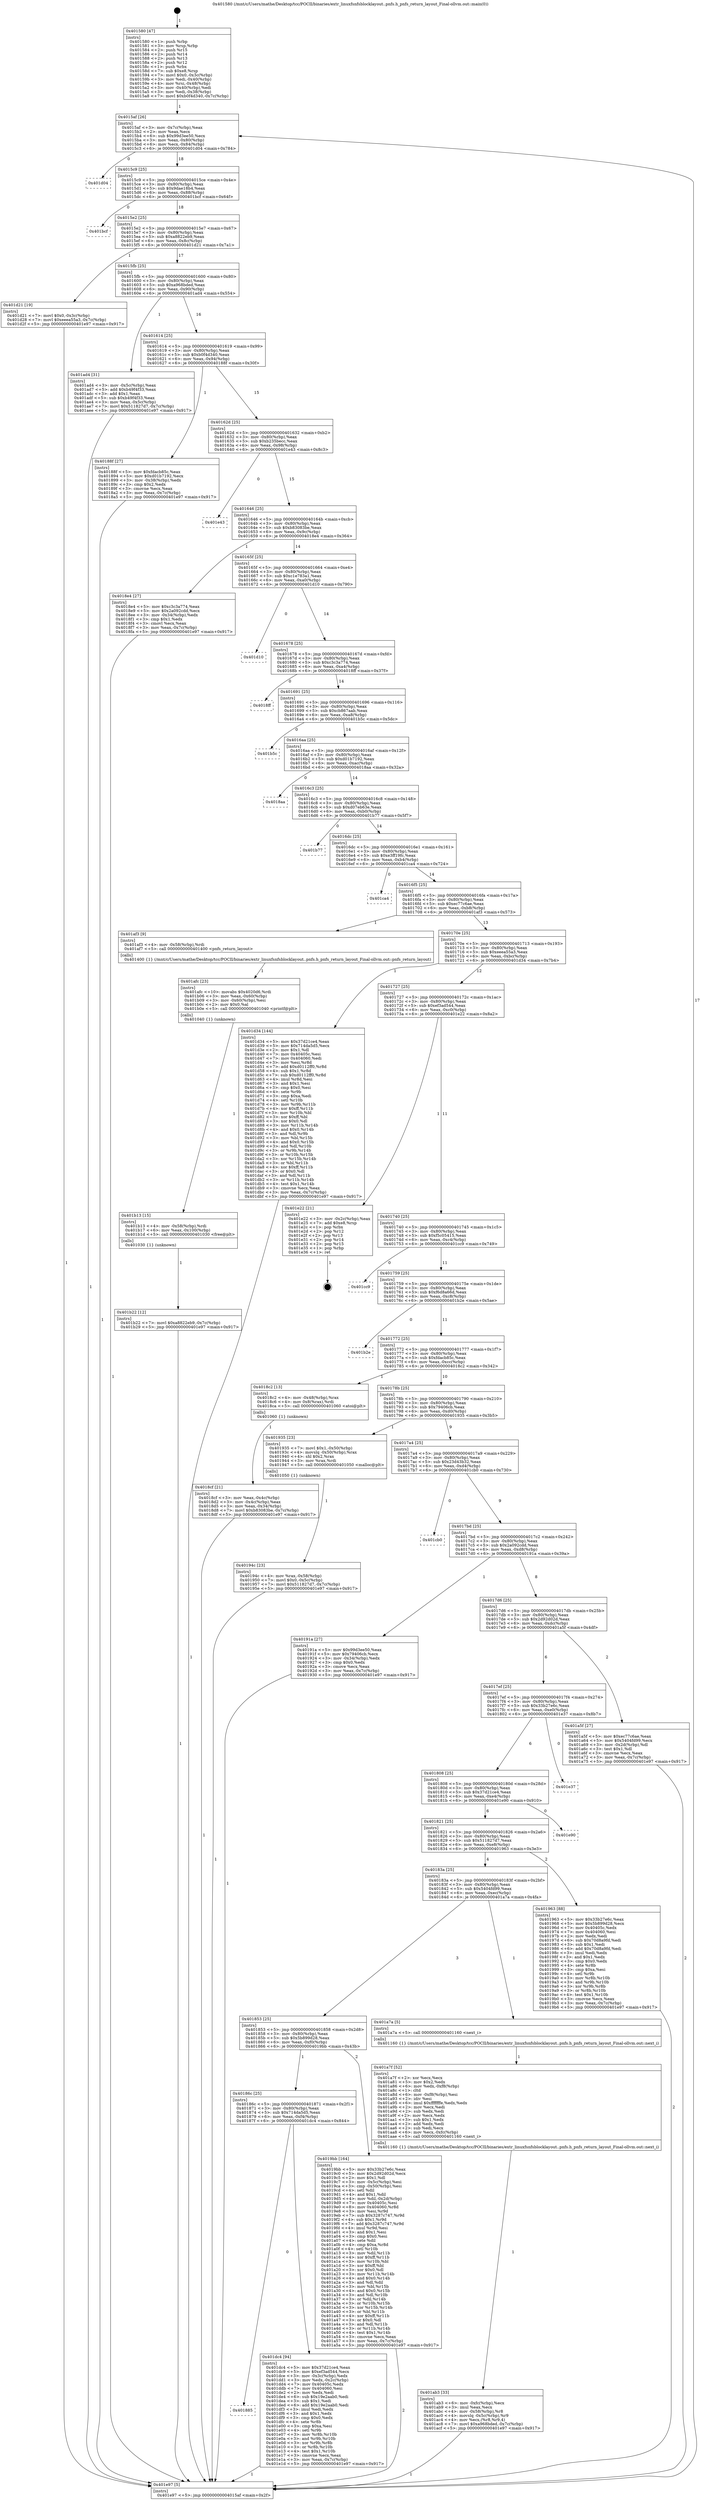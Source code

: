 digraph "0x401580" {
  label = "0x401580 (/mnt/c/Users/mathe/Desktop/tcc/POCII/binaries/extr_linuxfsnfsblocklayout..pnfs.h_pnfs_return_layout_Final-ollvm.out::main(0))"
  labelloc = "t"
  node[shape=record]

  Entry [label="",width=0.3,height=0.3,shape=circle,fillcolor=black,style=filled]
  "0x4015af" [label="{
     0x4015af [26]\l
     | [instrs]\l
     &nbsp;&nbsp;0x4015af \<+3\>: mov -0x7c(%rbp),%eax\l
     &nbsp;&nbsp;0x4015b2 \<+2\>: mov %eax,%ecx\l
     &nbsp;&nbsp;0x4015b4 \<+6\>: sub $0x99d3ee50,%ecx\l
     &nbsp;&nbsp;0x4015ba \<+3\>: mov %eax,-0x80(%rbp)\l
     &nbsp;&nbsp;0x4015bd \<+6\>: mov %ecx,-0x84(%rbp)\l
     &nbsp;&nbsp;0x4015c3 \<+6\>: je 0000000000401d04 \<main+0x784\>\l
  }"]
  "0x401d04" [label="{
     0x401d04\l
  }", style=dashed]
  "0x4015c9" [label="{
     0x4015c9 [25]\l
     | [instrs]\l
     &nbsp;&nbsp;0x4015c9 \<+5\>: jmp 00000000004015ce \<main+0x4e\>\l
     &nbsp;&nbsp;0x4015ce \<+3\>: mov -0x80(%rbp),%eax\l
     &nbsp;&nbsp;0x4015d1 \<+5\>: sub $0x9dae18b4,%eax\l
     &nbsp;&nbsp;0x4015d6 \<+6\>: mov %eax,-0x88(%rbp)\l
     &nbsp;&nbsp;0x4015dc \<+6\>: je 0000000000401bcf \<main+0x64f\>\l
  }"]
  Exit [label="",width=0.3,height=0.3,shape=circle,fillcolor=black,style=filled,peripheries=2]
  "0x401bcf" [label="{
     0x401bcf\l
  }", style=dashed]
  "0x4015e2" [label="{
     0x4015e2 [25]\l
     | [instrs]\l
     &nbsp;&nbsp;0x4015e2 \<+5\>: jmp 00000000004015e7 \<main+0x67\>\l
     &nbsp;&nbsp;0x4015e7 \<+3\>: mov -0x80(%rbp),%eax\l
     &nbsp;&nbsp;0x4015ea \<+5\>: sub $0xa8822eb9,%eax\l
     &nbsp;&nbsp;0x4015ef \<+6\>: mov %eax,-0x8c(%rbp)\l
     &nbsp;&nbsp;0x4015f5 \<+6\>: je 0000000000401d21 \<main+0x7a1\>\l
  }"]
  "0x401885" [label="{
     0x401885\l
  }", style=dashed]
  "0x401d21" [label="{
     0x401d21 [19]\l
     | [instrs]\l
     &nbsp;&nbsp;0x401d21 \<+7\>: movl $0x0,-0x3c(%rbp)\l
     &nbsp;&nbsp;0x401d28 \<+7\>: movl $0xeeea55a3,-0x7c(%rbp)\l
     &nbsp;&nbsp;0x401d2f \<+5\>: jmp 0000000000401e97 \<main+0x917\>\l
  }"]
  "0x4015fb" [label="{
     0x4015fb [25]\l
     | [instrs]\l
     &nbsp;&nbsp;0x4015fb \<+5\>: jmp 0000000000401600 \<main+0x80\>\l
     &nbsp;&nbsp;0x401600 \<+3\>: mov -0x80(%rbp),%eax\l
     &nbsp;&nbsp;0x401603 \<+5\>: sub $0xa968bded,%eax\l
     &nbsp;&nbsp;0x401608 \<+6\>: mov %eax,-0x90(%rbp)\l
     &nbsp;&nbsp;0x40160e \<+6\>: je 0000000000401ad4 \<main+0x554\>\l
  }"]
  "0x401dc4" [label="{
     0x401dc4 [94]\l
     | [instrs]\l
     &nbsp;&nbsp;0x401dc4 \<+5\>: mov $0x37d21ce4,%eax\l
     &nbsp;&nbsp;0x401dc9 \<+5\>: mov $0xef3ad544,%ecx\l
     &nbsp;&nbsp;0x401dce \<+3\>: mov -0x3c(%rbp),%edx\l
     &nbsp;&nbsp;0x401dd1 \<+3\>: mov %edx,-0x2c(%rbp)\l
     &nbsp;&nbsp;0x401dd4 \<+7\>: mov 0x40405c,%edx\l
     &nbsp;&nbsp;0x401ddb \<+7\>: mov 0x404060,%esi\l
     &nbsp;&nbsp;0x401de2 \<+2\>: mov %edx,%edi\l
     &nbsp;&nbsp;0x401de4 \<+6\>: sub $0x19e2aab0,%edi\l
     &nbsp;&nbsp;0x401dea \<+3\>: sub $0x1,%edi\l
     &nbsp;&nbsp;0x401ded \<+6\>: add $0x19e2aab0,%edi\l
     &nbsp;&nbsp;0x401df3 \<+3\>: imul %edi,%edx\l
     &nbsp;&nbsp;0x401df6 \<+3\>: and $0x1,%edx\l
     &nbsp;&nbsp;0x401df9 \<+3\>: cmp $0x0,%edx\l
     &nbsp;&nbsp;0x401dfc \<+4\>: sete %r8b\l
     &nbsp;&nbsp;0x401e00 \<+3\>: cmp $0xa,%esi\l
     &nbsp;&nbsp;0x401e03 \<+4\>: setl %r9b\l
     &nbsp;&nbsp;0x401e07 \<+3\>: mov %r8b,%r10b\l
     &nbsp;&nbsp;0x401e0a \<+3\>: and %r9b,%r10b\l
     &nbsp;&nbsp;0x401e0d \<+3\>: xor %r9b,%r8b\l
     &nbsp;&nbsp;0x401e10 \<+3\>: or %r8b,%r10b\l
     &nbsp;&nbsp;0x401e13 \<+4\>: test $0x1,%r10b\l
     &nbsp;&nbsp;0x401e17 \<+3\>: cmovne %ecx,%eax\l
     &nbsp;&nbsp;0x401e1a \<+3\>: mov %eax,-0x7c(%rbp)\l
     &nbsp;&nbsp;0x401e1d \<+5\>: jmp 0000000000401e97 \<main+0x917\>\l
  }"]
  "0x401ad4" [label="{
     0x401ad4 [31]\l
     | [instrs]\l
     &nbsp;&nbsp;0x401ad4 \<+3\>: mov -0x5c(%rbp),%eax\l
     &nbsp;&nbsp;0x401ad7 \<+5\>: add $0xb49f4f33,%eax\l
     &nbsp;&nbsp;0x401adc \<+3\>: add $0x1,%eax\l
     &nbsp;&nbsp;0x401adf \<+5\>: sub $0xb49f4f33,%eax\l
     &nbsp;&nbsp;0x401ae4 \<+3\>: mov %eax,-0x5c(%rbp)\l
     &nbsp;&nbsp;0x401ae7 \<+7\>: movl $0x511827d7,-0x7c(%rbp)\l
     &nbsp;&nbsp;0x401aee \<+5\>: jmp 0000000000401e97 \<main+0x917\>\l
  }"]
  "0x401614" [label="{
     0x401614 [25]\l
     | [instrs]\l
     &nbsp;&nbsp;0x401614 \<+5\>: jmp 0000000000401619 \<main+0x99\>\l
     &nbsp;&nbsp;0x401619 \<+3\>: mov -0x80(%rbp),%eax\l
     &nbsp;&nbsp;0x40161c \<+5\>: sub $0xb0f4d340,%eax\l
     &nbsp;&nbsp;0x401621 \<+6\>: mov %eax,-0x94(%rbp)\l
     &nbsp;&nbsp;0x401627 \<+6\>: je 000000000040188f \<main+0x30f\>\l
  }"]
  "0x401b22" [label="{
     0x401b22 [12]\l
     | [instrs]\l
     &nbsp;&nbsp;0x401b22 \<+7\>: movl $0xa8822eb9,-0x7c(%rbp)\l
     &nbsp;&nbsp;0x401b29 \<+5\>: jmp 0000000000401e97 \<main+0x917\>\l
  }"]
  "0x40188f" [label="{
     0x40188f [27]\l
     | [instrs]\l
     &nbsp;&nbsp;0x40188f \<+5\>: mov $0xfdacb85c,%eax\l
     &nbsp;&nbsp;0x401894 \<+5\>: mov $0xd01b7192,%ecx\l
     &nbsp;&nbsp;0x401899 \<+3\>: mov -0x38(%rbp),%edx\l
     &nbsp;&nbsp;0x40189c \<+3\>: cmp $0x2,%edx\l
     &nbsp;&nbsp;0x40189f \<+3\>: cmovne %ecx,%eax\l
     &nbsp;&nbsp;0x4018a2 \<+3\>: mov %eax,-0x7c(%rbp)\l
     &nbsp;&nbsp;0x4018a5 \<+5\>: jmp 0000000000401e97 \<main+0x917\>\l
  }"]
  "0x40162d" [label="{
     0x40162d [25]\l
     | [instrs]\l
     &nbsp;&nbsp;0x40162d \<+5\>: jmp 0000000000401632 \<main+0xb2\>\l
     &nbsp;&nbsp;0x401632 \<+3\>: mov -0x80(%rbp),%eax\l
     &nbsp;&nbsp;0x401635 \<+5\>: sub $0xb235becc,%eax\l
     &nbsp;&nbsp;0x40163a \<+6\>: mov %eax,-0x98(%rbp)\l
     &nbsp;&nbsp;0x401640 \<+6\>: je 0000000000401e43 \<main+0x8c3\>\l
  }"]
  "0x401e97" [label="{
     0x401e97 [5]\l
     | [instrs]\l
     &nbsp;&nbsp;0x401e97 \<+5\>: jmp 00000000004015af \<main+0x2f\>\l
  }"]
  "0x401580" [label="{
     0x401580 [47]\l
     | [instrs]\l
     &nbsp;&nbsp;0x401580 \<+1\>: push %rbp\l
     &nbsp;&nbsp;0x401581 \<+3\>: mov %rsp,%rbp\l
     &nbsp;&nbsp;0x401584 \<+2\>: push %r15\l
     &nbsp;&nbsp;0x401586 \<+2\>: push %r14\l
     &nbsp;&nbsp;0x401588 \<+2\>: push %r13\l
     &nbsp;&nbsp;0x40158a \<+2\>: push %r12\l
     &nbsp;&nbsp;0x40158c \<+1\>: push %rbx\l
     &nbsp;&nbsp;0x40158d \<+7\>: sub $0xe8,%rsp\l
     &nbsp;&nbsp;0x401594 \<+7\>: movl $0x0,-0x3c(%rbp)\l
     &nbsp;&nbsp;0x40159b \<+3\>: mov %edi,-0x40(%rbp)\l
     &nbsp;&nbsp;0x40159e \<+4\>: mov %rsi,-0x48(%rbp)\l
     &nbsp;&nbsp;0x4015a2 \<+3\>: mov -0x40(%rbp),%edi\l
     &nbsp;&nbsp;0x4015a5 \<+3\>: mov %edi,-0x38(%rbp)\l
     &nbsp;&nbsp;0x4015a8 \<+7\>: movl $0xb0f4d340,-0x7c(%rbp)\l
  }"]
  "0x401b13" [label="{
     0x401b13 [15]\l
     | [instrs]\l
     &nbsp;&nbsp;0x401b13 \<+4\>: mov -0x58(%rbp),%rdi\l
     &nbsp;&nbsp;0x401b17 \<+6\>: mov %eax,-0x100(%rbp)\l
     &nbsp;&nbsp;0x401b1d \<+5\>: call 0000000000401030 \<free@plt\>\l
     | [calls]\l
     &nbsp;&nbsp;0x401030 \{1\} (unknown)\l
  }"]
  "0x401e43" [label="{
     0x401e43\l
  }", style=dashed]
  "0x401646" [label="{
     0x401646 [25]\l
     | [instrs]\l
     &nbsp;&nbsp;0x401646 \<+5\>: jmp 000000000040164b \<main+0xcb\>\l
     &nbsp;&nbsp;0x40164b \<+3\>: mov -0x80(%rbp),%eax\l
     &nbsp;&nbsp;0x40164e \<+5\>: sub $0xb83083be,%eax\l
     &nbsp;&nbsp;0x401653 \<+6\>: mov %eax,-0x9c(%rbp)\l
     &nbsp;&nbsp;0x401659 \<+6\>: je 00000000004018e4 \<main+0x364\>\l
  }"]
  "0x401afc" [label="{
     0x401afc [23]\l
     | [instrs]\l
     &nbsp;&nbsp;0x401afc \<+10\>: movabs $0x4020d6,%rdi\l
     &nbsp;&nbsp;0x401b06 \<+3\>: mov %eax,-0x60(%rbp)\l
     &nbsp;&nbsp;0x401b09 \<+3\>: mov -0x60(%rbp),%esi\l
     &nbsp;&nbsp;0x401b0c \<+2\>: mov $0x0,%al\l
     &nbsp;&nbsp;0x401b0e \<+5\>: call 0000000000401040 \<printf@plt\>\l
     | [calls]\l
     &nbsp;&nbsp;0x401040 \{1\} (unknown)\l
  }"]
  "0x4018e4" [label="{
     0x4018e4 [27]\l
     | [instrs]\l
     &nbsp;&nbsp;0x4018e4 \<+5\>: mov $0xc3c3a774,%eax\l
     &nbsp;&nbsp;0x4018e9 \<+5\>: mov $0x2a092cdd,%ecx\l
     &nbsp;&nbsp;0x4018ee \<+3\>: mov -0x34(%rbp),%edx\l
     &nbsp;&nbsp;0x4018f1 \<+3\>: cmp $0x1,%edx\l
     &nbsp;&nbsp;0x4018f4 \<+3\>: cmovl %ecx,%eax\l
     &nbsp;&nbsp;0x4018f7 \<+3\>: mov %eax,-0x7c(%rbp)\l
     &nbsp;&nbsp;0x4018fa \<+5\>: jmp 0000000000401e97 \<main+0x917\>\l
  }"]
  "0x40165f" [label="{
     0x40165f [25]\l
     | [instrs]\l
     &nbsp;&nbsp;0x40165f \<+5\>: jmp 0000000000401664 \<main+0xe4\>\l
     &nbsp;&nbsp;0x401664 \<+3\>: mov -0x80(%rbp),%eax\l
     &nbsp;&nbsp;0x401667 \<+5\>: sub $0xc1e783a1,%eax\l
     &nbsp;&nbsp;0x40166c \<+6\>: mov %eax,-0xa0(%rbp)\l
     &nbsp;&nbsp;0x401672 \<+6\>: je 0000000000401d10 \<main+0x790\>\l
  }"]
  "0x401ab3" [label="{
     0x401ab3 [33]\l
     | [instrs]\l
     &nbsp;&nbsp;0x401ab3 \<+6\>: mov -0xfc(%rbp),%ecx\l
     &nbsp;&nbsp;0x401ab9 \<+3\>: imul %eax,%ecx\l
     &nbsp;&nbsp;0x401abc \<+4\>: mov -0x58(%rbp),%r8\l
     &nbsp;&nbsp;0x401ac0 \<+4\>: movslq -0x5c(%rbp),%r9\l
     &nbsp;&nbsp;0x401ac4 \<+4\>: mov %ecx,(%r8,%r9,4)\l
     &nbsp;&nbsp;0x401ac8 \<+7\>: movl $0xa968bded,-0x7c(%rbp)\l
     &nbsp;&nbsp;0x401acf \<+5\>: jmp 0000000000401e97 \<main+0x917\>\l
  }"]
  "0x401d10" [label="{
     0x401d10\l
  }", style=dashed]
  "0x401678" [label="{
     0x401678 [25]\l
     | [instrs]\l
     &nbsp;&nbsp;0x401678 \<+5\>: jmp 000000000040167d \<main+0xfd\>\l
     &nbsp;&nbsp;0x40167d \<+3\>: mov -0x80(%rbp),%eax\l
     &nbsp;&nbsp;0x401680 \<+5\>: sub $0xc3c3a774,%eax\l
     &nbsp;&nbsp;0x401685 \<+6\>: mov %eax,-0xa4(%rbp)\l
     &nbsp;&nbsp;0x40168b \<+6\>: je 00000000004018ff \<main+0x37f\>\l
  }"]
  "0x401a7f" [label="{
     0x401a7f [52]\l
     | [instrs]\l
     &nbsp;&nbsp;0x401a7f \<+2\>: xor %ecx,%ecx\l
     &nbsp;&nbsp;0x401a81 \<+5\>: mov $0x2,%edx\l
     &nbsp;&nbsp;0x401a86 \<+6\>: mov %edx,-0xf8(%rbp)\l
     &nbsp;&nbsp;0x401a8c \<+1\>: cltd\l
     &nbsp;&nbsp;0x401a8d \<+6\>: mov -0xf8(%rbp),%esi\l
     &nbsp;&nbsp;0x401a93 \<+2\>: idiv %esi\l
     &nbsp;&nbsp;0x401a95 \<+6\>: imul $0xfffffffe,%edx,%edx\l
     &nbsp;&nbsp;0x401a9b \<+2\>: mov %ecx,%edi\l
     &nbsp;&nbsp;0x401a9d \<+2\>: sub %edx,%edi\l
     &nbsp;&nbsp;0x401a9f \<+2\>: mov %ecx,%edx\l
     &nbsp;&nbsp;0x401aa1 \<+3\>: sub $0x1,%edx\l
     &nbsp;&nbsp;0x401aa4 \<+2\>: add %edx,%edi\l
     &nbsp;&nbsp;0x401aa6 \<+2\>: sub %edi,%ecx\l
     &nbsp;&nbsp;0x401aa8 \<+6\>: mov %ecx,-0xfc(%rbp)\l
     &nbsp;&nbsp;0x401aae \<+5\>: call 0000000000401160 \<next_i\>\l
     | [calls]\l
     &nbsp;&nbsp;0x401160 \{1\} (/mnt/c/Users/mathe/Desktop/tcc/POCII/binaries/extr_linuxfsnfsblocklayout..pnfs.h_pnfs_return_layout_Final-ollvm.out::next_i)\l
  }"]
  "0x4018ff" [label="{
     0x4018ff\l
  }", style=dashed]
  "0x401691" [label="{
     0x401691 [25]\l
     | [instrs]\l
     &nbsp;&nbsp;0x401691 \<+5\>: jmp 0000000000401696 \<main+0x116\>\l
     &nbsp;&nbsp;0x401696 \<+3\>: mov -0x80(%rbp),%eax\l
     &nbsp;&nbsp;0x401699 \<+5\>: sub $0xcb867aab,%eax\l
     &nbsp;&nbsp;0x40169e \<+6\>: mov %eax,-0xa8(%rbp)\l
     &nbsp;&nbsp;0x4016a4 \<+6\>: je 0000000000401b5c \<main+0x5dc\>\l
  }"]
  "0x40186c" [label="{
     0x40186c [25]\l
     | [instrs]\l
     &nbsp;&nbsp;0x40186c \<+5\>: jmp 0000000000401871 \<main+0x2f1\>\l
     &nbsp;&nbsp;0x401871 \<+3\>: mov -0x80(%rbp),%eax\l
     &nbsp;&nbsp;0x401874 \<+5\>: sub $0x714da5d5,%eax\l
     &nbsp;&nbsp;0x401879 \<+6\>: mov %eax,-0xf4(%rbp)\l
     &nbsp;&nbsp;0x40187f \<+6\>: je 0000000000401dc4 \<main+0x844\>\l
  }"]
  "0x401b5c" [label="{
     0x401b5c\l
  }", style=dashed]
  "0x4016aa" [label="{
     0x4016aa [25]\l
     | [instrs]\l
     &nbsp;&nbsp;0x4016aa \<+5\>: jmp 00000000004016af \<main+0x12f\>\l
     &nbsp;&nbsp;0x4016af \<+3\>: mov -0x80(%rbp),%eax\l
     &nbsp;&nbsp;0x4016b2 \<+5\>: sub $0xd01b7192,%eax\l
     &nbsp;&nbsp;0x4016b7 \<+6\>: mov %eax,-0xac(%rbp)\l
     &nbsp;&nbsp;0x4016bd \<+6\>: je 00000000004018aa \<main+0x32a\>\l
  }"]
  "0x4019bb" [label="{
     0x4019bb [164]\l
     | [instrs]\l
     &nbsp;&nbsp;0x4019bb \<+5\>: mov $0x33b27e6c,%eax\l
     &nbsp;&nbsp;0x4019c0 \<+5\>: mov $0x2d92d02d,%ecx\l
     &nbsp;&nbsp;0x4019c5 \<+2\>: mov $0x1,%dl\l
     &nbsp;&nbsp;0x4019c7 \<+3\>: mov -0x5c(%rbp),%esi\l
     &nbsp;&nbsp;0x4019ca \<+3\>: cmp -0x50(%rbp),%esi\l
     &nbsp;&nbsp;0x4019cd \<+4\>: setl %dil\l
     &nbsp;&nbsp;0x4019d1 \<+4\>: and $0x1,%dil\l
     &nbsp;&nbsp;0x4019d5 \<+4\>: mov %dil,-0x2d(%rbp)\l
     &nbsp;&nbsp;0x4019d9 \<+7\>: mov 0x40405c,%esi\l
     &nbsp;&nbsp;0x4019e0 \<+8\>: mov 0x404060,%r8d\l
     &nbsp;&nbsp;0x4019e8 \<+3\>: mov %esi,%r9d\l
     &nbsp;&nbsp;0x4019eb \<+7\>: sub $0x3287c747,%r9d\l
     &nbsp;&nbsp;0x4019f2 \<+4\>: sub $0x1,%r9d\l
     &nbsp;&nbsp;0x4019f6 \<+7\>: add $0x3287c747,%r9d\l
     &nbsp;&nbsp;0x4019fd \<+4\>: imul %r9d,%esi\l
     &nbsp;&nbsp;0x401a01 \<+3\>: and $0x1,%esi\l
     &nbsp;&nbsp;0x401a04 \<+3\>: cmp $0x0,%esi\l
     &nbsp;&nbsp;0x401a07 \<+4\>: sete %dil\l
     &nbsp;&nbsp;0x401a0b \<+4\>: cmp $0xa,%r8d\l
     &nbsp;&nbsp;0x401a0f \<+4\>: setl %r10b\l
     &nbsp;&nbsp;0x401a13 \<+3\>: mov %dil,%r11b\l
     &nbsp;&nbsp;0x401a16 \<+4\>: xor $0xff,%r11b\l
     &nbsp;&nbsp;0x401a1a \<+3\>: mov %r10b,%bl\l
     &nbsp;&nbsp;0x401a1d \<+3\>: xor $0xff,%bl\l
     &nbsp;&nbsp;0x401a20 \<+3\>: xor $0x0,%dl\l
     &nbsp;&nbsp;0x401a23 \<+3\>: mov %r11b,%r14b\l
     &nbsp;&nbsp;0x401a26 \<+4\>: and $0x0,%r14b\l
     &nbsp;&nbsp;0x401a2a \<+3\>: and %dl,%dil\l
     &nbsp;&nbsp;0x401a2d \<+3\>: mov %bl,%r15b\l
     &nbsp;&nbsp;0x401a30 \<+4\>: and $0x0,%r15b\l
     &nbsp;&nbsp;0x401a34 \<+3\>: and %dl,%r10b\l
     &nbsp;&nbsp;0x401a37 \<+3\>: or %dil,%r14b\l
     &nbsp;&nbsp;0x401a3a \<+3\>: or %r10b,%r15b\l
     &nbsp;&nbsp;0x401a3d \<+3\>: xor %r15b,%r14b\l
     &nbsp;&nbsp;0x401a40 \<+3\>: or %bl,%r11b\l
     &nbsp;&nbsp;0x401a43 \<+4\>: xor $0xff,%r11b\l
     &nbsp;&nbsp;0x401a47 \<+3\>: or $0x0,%dl\l
     &nbsp;&nbsp;0x401a4a \<+3\>: and %dl,%r11b\l
     &nbsp;&nbsp;0x401a4d \<+3\>: or %r11b,%r14b\l
     &nbsp;&nbsp;0x401a50 \<+4\>: test $0x1,%r14b\l
     &nbsp;&nbsp;0x401a54 \<+3\>: cmovne %ecx,%eax\l
     &nbsp;&nbsp;0x401a57 \<+3\>: mov %eax,-0x7c(%rbp)\l
     &nbsp;&nbsp;0x401a5a \<+5\>: jmp 0000000000401e97 \<main+0x917\>\l
  }"]
  "0x4018aa" [label="{
     0x4018aa\l
  }", style=dashed]
  "0x4016c3" [label="{
     0x4016c3 [25]\l
     | [instrs]\l
     &nbsp;&nbsp;0x4016c3 \<+5\>: jmp 00000000004016c8 \<main+0x148\>\l
     &nbsp;&nbsp;0x4016c8 \<+3\>: mov -0x80(%rbp),%eax\l
     &nbsp;&nbsp;0x4016cb \<+5\>: sub $0xd07eb63e,%eax\l
     &nbsp;&nbsp;0x4016d0 \<+6\>: mov %eax,-0xb0(%rbp)\l
     &nbsp;&nbsp;0x4016d6 \<+6\>: je 0000000000401b77 \<main+0x5f7\>\l
  }"]
  "0x401853" [label="{
     0x401853 [25]\l
     | [instrs]\l
     &nbsp;&nbsp;0x401853 \<+5\>: jmp 0000000000401858 \<main+0x2d8\>\l
     &nbsp;&nbsp;0x401858 \<+3\>: mov -0x80(%rbp),%eax\l
     &nbsp;&nbsp;0x40185b \<+5\>: sub $0x5b899d28,%eax\l
     &nbsp;&nbsp;0x401860 \<+6\>: mov %eax,-0xf0(%rbp)\l
     &nbsp;&nbsp;0x401866 \<+6\>: je 00000000004019bb \<main+0x43b\>\l
  }"]
  "0x401b77" [label="{
     0x401b77\l
  }", style=dashed]
  "0x4016dc" [label="{
     0x4016dc [25]\l
     | [instrs]\l
     &nbsp;&nbsp;0x4016dc \<+5\>: jmp 00000000004016e1 \<main+0x161\>\l
     &nbsp;&nbsp;0x4016e1 \<+3\>: mov -0x80(%rbp),%eax\l
     &nbsp;&nbsp;0x4016e4 \<+5\>: sub $0xe3ff19fc,%eax\l
     &nbsp;&nbsp;0x4016e9 \<+6\>: mov %eax,-0xb4(%rbp)\l
     &nbsp;&nbsp;0x4016ef \<+6\>: je 0000000000401ca4 \<main+0x724\>\l
  }"]
  "0x401a7a" [label="{
     0x401a7a [5]\l
     | [instrs]\l
     &nbsp;&nbsp;0x401a7a \<+5\>: call 0000000000401160 \<next_i\>\l
     | [calls]\l
     &nbsp;&nbsp;0x401160 \{1\} (/mnt/c/Users/mathe/Desktop/tcc/POCII/binaries/extr_linuxfsnfsblocklayout..pnfs.h_pnfs_return_layout_Final-ollvm.out::next_i)\l
  }"]
  "0x401ca4" [label="{
     0x401ca4\l
  }", style=dashed]
  "0x4016f5" [label="{
     0x4016f5 [25]\l
     | [instrs]\l
     &nbsp;&nbsp;0x4016f5 \<+5\>: jmp 00000000004016fa \<main+0x17a\>\l
     &nbsp;&nbsp;0x4016fa \<+3\>: mov -0x80(%rbp),%eax\l
     &nbsp;&nbsp;0x4016fd \<+5\>: sub $0xec77c6ae,%eax\l
     &nbsp;&nbsp;0x401702 \<+6\>: mov %eax,-0xb8(%rbp)\l
     &nbsp;&nbsp;0x401708 \<+6\>: je 0000000000401af3 \<main+0x573\>\l
  }"]
  "0x40183a" [label="{
     0x40183a [25]\l
     | [instrs]\l
     &nbsp;&nbsp;0x40183a \<+5\>: jmp 000000000040183f \<main+0x2bf\>\l
     &nbsp;&nbsp;0x40183f \<+3\>: mov -0x80(%rbp),%eax\l
     &nbsp;&nbsp;0x401842 \<+5\>: sub $0x5404fd99,%eax\l
     &nbsp;&nbsp;0x401847 \<+6\>: mov %eax,-0xec(%rbp)\l
     &nbsp;&nbsp;0x40184d \<+6\>: je 0000000000401a7a \<main+0x4fa\>\l
  }"]
  "0x401af3" [label="{
     0x401af3 [9]\l
     | [instrs]\l
     &nbsp;&nbsp;0x401af3 \<+4\>: mov -0x58(%rbp),%rdi\l
     &nbsp;&nbsp;0x401af7 \<+5\>: call 0000000000401400 \<pnfs_return_layout\>\l
     | [calls]\l
     &nbsp;&nbsp;0x401400 \{1\} (/mnt/c/Users/mathe/Desktop/tcc/POCII/binaries/extr_linuxfsnfsblocklayout..pnfs.h_pnfs_return_layout_Final-ollvm.out::pnfs_return_layout)\l
  }"]
  "0x40170e" [label="{
     0x40170e [25]\l
     | [instrs]\l
     &nbsp;&nbsp;0x40170e \<+5\>: jmp 0000000000401713 \<main+0x193\>\l
     &nbsp;&nbsp;0x401713 \<+3\>: mov -0x80(%rbp),%eax\l
     &nbsp;&nbsp;0x401716 \<+5\>: sub $0xeeea55a3,%eax\l
     &nbsp;&nbsp;0x40171b \<+6\>: mov %eax,-0xbc(%rbp)\l
     &nbsp;&nbsp;0x401721 \<+6\>: je 0000000000401d34 \<main+0x7b4\>\l
  }"]
  "0x401963" [label="{
     0x401963 [88]\l
     | [instrs]\l
     &nbsp;&nbsp;0x401963 \<+5\>: mov $0x33b27e6c,%eax\l
     &nbsp;&nbsp;0x401968 \<+5\>: mov $0x5b899d28,%ecx\l
     &nbsp;&nbsp;0x40196d \<+7\>: mov 0x40405c,%edx\l
     &nbsp;&nbsp;0x401974 \<+7\>: mov 0x404060,%esi\l
     &nbsp;&nbsp;0x40197b \<+2\>: mov %edx,%edi\l
     &nbsp;&nbsp;0x40197d \<+6\>: sub $0x70d8a9fd,%edi\l
     &nbsp;&nbsp;0x401983 \<+3\>: sub $0x1,%edi\l
     &nbsp;&nbsp;0x401986 \<+6\>: add $0x70d8a9fd,%edi\l
     &nbsp;&nbsp;0x40198c \<+3\>: imul %edi,%edx\l
     &nbsp;&nbsp;0x40198f \<+3\>: and $0x1,%edx\l
     &nbsp;&nbsp;0x401992 \<+3\>: cmp $0x0,%edx\l
     &nbsp;&nbsp;0x401995 \<+4\>: sete %r8b\l
     &nbsp;&nbsp;0x401999 \<+3\>: cmp $0xa,%esi\l
     &nbsp;&nbsp;0x40199c \<+4\>: setl %r9b\l
     &nbsp;&nbsp;0x4019a0 \<+3\>: mov %r8b,%r10b\l
     &nbsp;&nbsp;0x4019a3 \<+3\>: and %r9b,%r10b\l
     &nbsp;&nbsp;0x4019a6 \<+3\>: xor %r9b,%r8b\l
     &nbsp;&nbsp;0x4019a9 \<+3\>: or %r8b,%r10b\l
     &nbsp;&nbsp;0x4019ac \<+4\>: test $0x1,%r10b\l
     &nbsp;&nbsp;0x4019b0 \<+3\>: cmovne %ecx,%eax\l
     &nbsp;&nbsp;0x4019b3 \<+3\>: mov %eax,-0x7c(%rbp)\l
     &nbsp;&nbsp;0x4019b6 \<+5\>: jmp 0000000000401e97 \<main+0x917\>\l
  }"]
  "0x401d34" [label="{
     0x401d34 [144]\l
     | [instrs]\l
     &nbsp;&nbsp;0x401d34 \<+5\>: mov $0x37d21ce4,%eax\l
     &nbsp;&nbsp;0x401d39 \<+5\>: mov $0x714da5d5,%ecx\l
     &nbsp;&nbsp;0x401d3e \<+2\>: mov $0x1,%dl\l
     &nbsp;&nbsp;0x401d40 \<+7\>: mov 0x40405c,%esi\l
     &nbsp;&nbsp;0x401d47 \<+7\>: mov 0x404060,%edi\l
     &nbsp;&nbsp;0x401d4e \<+3\>: mov %esi,%r8d\l
     &nbsp;&nbsp;0x401d51 \<+7\>: add $0xd0112ff0,%r8d\l
     &nbsp;&nbsp;0x401d58 \<+4\>: sub $0x1,%r8d\l
     &nbsp;&nbsp;0x401d5c \<+7\>: sub $0xd0112ff0,%r8d\l
     &nbsp;&nbsp;0x401d63 \<+4\>: imul %r8d,%esi\l
     &nbsp;&nbsp;0x401d67 \<+3\>: and $0x1,%esi\l
     &nbsp;&nbsp;0x401d6a \<+3\>: cmp $0x0,%esi\l
     &nbsp;&nbsp;0x401d6d \<+4\>: sete %r9b\l
     &nbsp;&nbsp;0x401d71 \<+3\>: cmp $0xa,%edi\l
     &nbsp;&nbsp;0x401d74 \<+4\>: setl %r10b\l
     &nbsp;&nbsp;0x401d78 \<+3\>: mov %r9b,%r11b\l
     &nbsp;&nbsp;0x401d7b \<+4\>: xor $0xff,%r11b\l
     &nbsp;&nbsp;0x401d7f \<+3\>: mov %r10b,%bl\l
     &nbsp;&nbsp;0x401d82 \<+3\>: xor $0xff,%bl\l
     &nbsp;&nbsp;0x401d85 \<+3\>: xor $0x0,%dl\l
     &nbsp;&nbsp;0x401d88 \<+3\>: mov %r11b,%r14b\l
     &nbsp;&nbsp;0x401d8b \<+4\>: and $0x0,%r14b\l
     &nbsp;&nbsp;0x401d8f \<+3\>: and %dl,%r9b\l
     &nbsp;&nbsp;0x401d92 \<+3\>: mov %bl,%r15b\l
     &nbsp;&nbsp;0x401d95 \<+4\>: and $0x0,%r15b\l
     &nbsp;&nbsp;0x401d99 \<+3\>: and %dl,%r10b\l
     &nbsp;&nbsp;0x401d9c \<+3\>: or %r9b,%r14b\l
     &nbsp;&nbsp;0x401d9f \<+3\>: or %r10b,%r15b\l
     &nbsp;&nbsp;0x401da2 \<+3\>: xor %r15b,%r14b\l
     &nbsp;&nbsp;0x401da5 \<+3\>: or %bl,%r11b\l
     &nbsp;&nbsp;0x401da8 \<+4\>: xor $0xff,%r11b\l
     &nbsp;&nbsp;0x401dac \<+3\>: or $0x0,%dl\l
     &nbsp;&nbsp;0x401daf \<+3\>: and %dl,%r11b\l
     &nbsp;&nbsp;0x401db2 \<+3\>: or %r11b,%r14b\l
     &nbsp;&nbsp;0x401db5 \<+4\>: test $0x1,%r14b\l
     &nbsp;&nbsp;0x401db9 \<+3\>: cmovne %ecx,%eax\l
     &nbsp;&nbsp;0x401dbc \<+3\>: mov %eax,-0x7c(%rbp)\l
     &nbsp;&nbsp;0x401dbf \<+5\>: jmp 0000000000401e97 \<main+0x917\>\l
  }"]
  "0x401727" [label="{
     0x401727 [25]\l
     | [instrs]\l
     &nbsp;&nbsp;0x401727 \<+5\>: jmp 000000000040172c \<main+0x1ac\>\l
     &nbsp;&nbsp;0x40172c \<+3\>: mov -0x80(%rbp),%eax\l
     &nbsp;&nbsp;0x40172f \<+5\>: sub $0xef3ad544,%eax\l
     &nbsp;&nbsp;0x401734 \<+6\>: mov %eax,-0xc0(%rbp)\l
     &nbsp;&nbsp;0x40173a \<+6\>: je 0000000000401e22 \<main+0x8a2\>\l
  }"]
  "0x401821" [label="{
     0x401821 [25]\l
     | [instrs]\l
     &nbsp;&nbsp;0x401821 \<+5\>: jmp 0000000000401826 \<main+0x2a6\>\l
     &nbsp;&nbsp;0x401826 \<+3\>: mov -0x80(%rbp),%eax\l
     &nbsp;&nbsp;0x401829 \<+5\>: sub $0x511827d7,%eax\l
     &nbsp;&nbsp;0x40182e \<+6\>: mov %eax,-0xe8(%rbp)\l
     &nbsp;&nbsp;0x401834 \<+6\>: je 0000000000401963 \<main+0x3e3\>\l
  }"]
  "0x401e22" [label="{
     0x401e22 [21]\l
     | [instrs]\l
     &nbsp;&nbsp;0x401e22 \<+3\>: mov -0x2c(%rbp),%eax\l
     &nbsp;&nbsp;0x401e25 \<+7\>: add $0xe8,%rsp\l
     &nbsp;&nbsp;0x401e2c \<+1\>: pop %rbx\l
     &nbsp;&nbsp;0x401e2d \<+2\>: pop %r12\l
     &nbsp;&nbsp;0x401e2f \<+2\>: pop %r13\l
     &nbsp;&nbsp;0x401e31 \<+2\>: pop %r14\l
     &nbsp;&nbsp;0x401e33 \<+2\>: pop %r15\l
     &nbsp;&nbsp;0x401e35 \<+1\>: pop %rbp\l
     &nbsp;&nbsp;0x401e36 \<+1\>: ret\l
  }"]
  "0x401740" [label="{
     0x401740 [25]\l
     | [instrs]\l
     &nbsp;&nbsp;0x401740 \<+5\>: jmp 0000000000401745 \<main+0x1c5\>\l
     &nbsp;&nbsp;0x401745 \<+3\>: mov -0x80(%rbp),%eax\l
     &nbsp;&nbsp;0x401748 \<+5\>: sub $0xf5c05415,%eax\l
     &nbsp;&nbsp;0x40174d \<+6\>: mov %eax,-0xc4(%rbp)\l
     &nbsp;&nbsp;0x401753 \<+6\>: je 0000000000401cc9 \<main+0x749\>\l
  }"]
  "0x401e90" [label="{
     0x401e90\l
  }", style=dashed]
  "0x401cc9" [label="{
     0x401cc9\l
  }", style=dashed]
  "0x401759" [label="{
     0x401759 [25]\l
     | [instrs]\l
     &nbsp;&nbsp;0x401759 \<+5\>: jmp 000000000040175e \<main+0x1de\>\l
     &nbsp;&nbsp;0x40175e \<+3\>: mov -0x80(%rbp),%eax\l
     &nbsp;&nbsp;0x401761 \<+5\>: sub $0xf6d8a66d,%eax\l
     &nbsp;&nbsp;0x401766 \<+6\>: mov %eax,-0xc8(%rbp)\l
     &nbsp;&nbsp;0x40176c \<+6\>: je 0000000000401b2e \<main+0x5ae\>\l
  }"]
  "0x401808" [label="{
     0x401808 [25]\l
     | [instrs]\l
     &nbsp;&nbsp;0x401808 \<+5\>: jmp 000000000040180d \<main+0x28d\>\l
     &nbsp;&nbsp;0x40180d \<+3\>: mov -0x80(%rbp),%eax\l
     &nbsp;&nbsp;0x401810 \<+5\>: sub $0x37d21ce4,%eax\l
     &nbsp;&nbsp;0x401815 \<+6\>: mov %eax,-0xe4(%rbp)\l
     &nbsp;&nbsp;0x40181b \<+6\>: je 0000000000401e90 \<main+0x910\>\l
  }"]
  "0x401b2e" [label="{
     0x401b2e\l
  }", style=dashed]
  "0x401772" [label="{
     0x401772 [25]\l
     | [instrs]\l
     &nbsp;&nbsp;0x401772 \<+5\>: jmp 0000000000401777 \<main+0x1f7\>\l
     &nbsp;&nbsp;0x401777 \<+3\>: mov -0x80(%rbp),%eax\l
     &nbsp;&nbsp;0x40177a \<+5\>: sub $0xfdacb85c,%eax\l
     &nbsp;&nbsp;0x40177f \<+6\>: mov %eax,-0xcc(%rbp)\l
     &nbsp;&nbsp;0x401785 \<+6\>: je 00000000004018c2 \<main+0x342\>\l
  }"]
  "0x401e37" [label="{
     0x401e37\l
  }", style=dashed]
  "0x4018c2" [label="{
     0x4018c2 [13]\l
     | [instrs]\l
     &nbsp;&nbsp;0x4018c2 \<+4\>: mov -0x48(%rbp),%rax\l
     &nbsp;&nbsp;0x4018c6 \<+4\>: mov 0x8(%rax),%rdi\l
     &nbsp;&nbsp;0x4018ca \<+5\>: call 0000000000401060 \<atoi@plt\>\l
     | [calls]\l
     &nbsp;&nbsp;0x401060 \{1\} (unknown)\l
  }"]
  "0x40178b" [label="{
     0x40178b [25]\l
     | [instrs]\l
     &nbsp;&nbsp;0x40178b \<+5\>: jmp 0000000000401790 \<main+0x210\>\l
     &nbsp;&nbsp;0x401790 \<+3\>: mov -0x80(%rbp),%eax\l
     &nbsp;&nbsp;0x401793 \<+5\>: sub $0x79406cb,%eax\l
     &nbsp;&nbsp;0x401798 \<+6\>: mov %eax,-0xd0(%rbp)\l
     &nbsp;&nbsp;0x40179e \<+6\>: je 0000000000401935 \<main+0x3b5\>\l
  }"]
  "0x4018cf" [label="{
     0x4018cf [21]\l
     | [instrs]\l
     &nbsp;&nbsp;0x4018cf \<+3\>: mov %eax,-0x4c(%rbp)\l
     &nbsp;&nbsp;0x4018d2 \<+3\>: mov -0x4c(%rbp),%eax\l
     &nbsp;&nbsp;0x4018d5 \<+3\>: mov %eax,-0x34(%rbp)\l
     &nbsp;&nbsp;0x4018d8 \<+7\>: movl $0xb83083be,-0x7c(%rbp)\l
     &nbsp;&nbsp;0x4018df \<+5\>: jmp 0000000000401e97 \<main+0x917\>\l
  }"]
  "0x4017ef" [label="{
     0x4017ef [25]\l
     | [instrs]\l
     &nbsp;&nbsp;0x4017ef \<+5\>: jmp 00000000004017f4 \<main+0x274\>\l
     &nbsp;&nbsp;0x4017f4 \<+3\>: mov -0x80(%rbp),%eax\l
     &nbsp;&nbsp;0x4017f7 \<+5\>: sub $0x33b27e6c,%eax\l
     &nbsp;&nbsp;0x4017fc \<+6\>: mov %eax,-0xe0(%rbp)\l
     &nbsp;&nbsp;0x401802 \<+6\>: je 0000000000401e37 \<main+0x8b7\>\l
  }"]
  "0x401935" [label="{
     0x401935 [23]\l
     | [instrs]\l
     &nbsp;&nbsp;0x401935 \<+7\>: movl $0x1,-0x50(%rbp)\l
     &nbsp;&nbsp;0x40193c \<+4\>: movslq -0x50(%rbp),%rax\l
     &nbsp;&nbsp;0x401940 \<+4\>: shl $0x2,%rax\l
     &nbsp;&nbsp;0x401944 \<+3\>: mov %rax,%rdi\l
     &nbsp;&nbsp;0x401947 \<+5\>: call 0000000000401050 \<malloc@plt\>\l
     | [calls]\l
     &nbsp;&nbsp;0x401050 \{1\} (unknown)\l
  }"]
  "0x4017a4" [label="{
     0x4017a4 [25]\l
     | [instrs]\l
     &nbsp;&nbsp;0x4017a4 \<+5\>: jmp 00000000004017a9 \<main+0x229\>\l
     &nbsp;&nbsp;0x4017a9 \<+3\>: mov -0x80(%rbp),%eax\l
     &nbsp;&nbsp;0x4017ac \<+5\>: sub $0x23d43b32,%eax\l
     &nbsp;&nbsp;0x4017b1 \<+6\>: mov %eax,-0xd4(%rbp)\l
     &nbsp;&nbsp;0x4017b7 \<+6\>: je 0000000000401cb0 \<main+0x730\>\l
  }"]
  "0x401a5f" [label="{
     0x401a5f [27]\l
     | [instrs]\l
     &nbsp;&nbsp;0x401a5f \<+5\>: mov $0xec77c6ae,%eax\l
     &nbsp;&nbsp;0x401a64 \<+5\>: mov $0x5404fd99,%ecx\l
     &nbsp;&nbsp;0x401a69 \<+3\>: mov -0x2d(%rbp),%dl\l
     &nbsp;&nbsp;0x401a6c \<+3\>: test $0x1,%dl\l
     &nbsp;&nbsp;0x401a6f \<+3\>: cmovne %ecx,%eax\l
     &nbsp;&nbsp;0x401a72 \<+3\>: mov %eax,-0x7c(%rbp)\l
     &nbsp;&nbsp;0x401a75 \<+5\>: jmp 0000000000401e97 \<main+0x917\>\l
  }"]
  "0x401cb0" [label="{
     0x401cb0\l
  }", style=dashed]
  "0x4017bd" [label="{
     0x4017bd [25]\l
     | [instrs]\l
     &nbsp;&nbsp;0x4017bd \<+5\>: jmp 00000000004017c2 \<main+0x242\>\l
     &nbsp;&nbsp;0x4017c2 \<+3\>: mov -0x80(%rbp),%eax\l
     &nbsp;&nbsp;0x4017c5 \<+5\>: sub $0x2a092cdd,%eax\l
     &nbsp;&nbsp;0x4017ca \<+6\>: mov %eax,-0xd8(%rbp)\l
     &nbsp;&nbsp;0x4017d0 \<+6\>: je 000000000040191a \<main+0x39a\>\l
  }"]
  "0x40194c" [label="{
     0x40194c [23]\l
     | [instrs]\l
     &nbsp;&nbsp;0x40194c \<+4\>: mov %rax,-0x58(%rbp)\l
     &nbsp;&nbsp;0x401950 \<+7\>: movl $0x0,-0x5c(%rbp)\l
     &nbsp;&nbsp;0x401957 \<+7\>: movl $0x511827d7,-0x7c(%rbp)\l
     &nbsp;&nbsp;0x40195e \<+5\>: jmp 0000000000401e97 \<main+0x917\>\l
  }"]
  "0x40191a" [label="{
     0x40191a [27]\l
     | [instrs]\l
     &nbsp;&nbsp;0x40191a \<+5\>: mov $0x99d3ee50,%eax\l
     &nbsp;&nbsp;0x40191f \<+5\>: mov $0x79406cb,%ecx\l
     &nbsp;&nbsp;0x401924 \<+3\>: mov -0x34(%rbp),%edx\l
     &nbsp;&nbsp;0x401927 \<+3\>: cmp $0x0,%edx\l
     &nbsp;&nbsp;0x40192a \<+3\>: cmove %ecx,%eax\l
     &nbsp;&nbsp;0x40192d \<+3\>: mov %eax,-0x7c(%rbp)\l
     &nbsp;&nbsp;0x401930 \<+5\>: jmp 0000000000401e97 \<main+0x917\>\l
  }"]
  "0x4017d6" [label="{
     0x4017d6 [25]\l
     | [instrs]\l
     &nbsp;&nbsp;0x4017d6 \<+5\>: jmp 00000000004017db \<main+0x25b\>\l
     &nbsp;&nbsp;0x4017db \<+3\>: mov -0x80(%rbp),%eax\l
     &nbsp;&nbsp;0x4017de \<+5\>: sub $0x2d92d02d,%eax\l
     &nbsp;&nbsp;0x4017e3 \<+6\>: mov %eax,-0xdc(%rbp)\l
     &nbsp;&nbsp;0x4017e9 \<+6\>: je 0000000000401a5f \<main+0x4df\>\l
  }"]
  Entry -> "0x401580" [label=" 1"]
  "0x4015af" -> "0x401d04" [label=" 0"]
  "0x4015af" -> "0x4015c9" [label=" 18"]
  "0x401e22" -> Exit [label=" 1"]
  "0x4015c9" -> "0x401bcf" [label=" 0"]
  "0x4015c9" -> "0x4015e2" [label=" 18"]
  "0x401dc4" -> "0x401e97" [label=" 1"]
  "0x4015e2" -> "0x401d21" [label=" 1"]
  "0x4015e2" -> "0x4015fb" [label=" 17"]
  "0x40186c" -> "0x401885" [label=" 0"]
  "0x4015fb" -> "0x401ad4" [label=" 1"]
  "0x4015fb" -> "0x401614" [label=" 16"]
  "0x40186c" -> "0x401dc4" [label=" 1"]
  "0x401614" -> "0x40188f" [label=" 1"]
  "0x401614" -> "0x40162d" [label=" 15"]
  "0x40188f" -> "0x401e97" [label=" 1"]
  "0x401580" -> "0x4015af" [label=" 1"]
  "0x401e97" -> "0x4015af" [label=" 17"]
  "0x401d34" -> "0x401e97" [label=" 1"]
  "0x40162d" -> "0x401e43" [label=" 0"]
  "0x40162d" -> "0x401646" [label=" 15"]
  "0x401d21" -> "0x401e97" [label=" 1"]
  "0x401646" -> "0x4018e4" [label=" 1"]
  "0x401646" -> "0x40165f" [label=" 14"]
  "0x401b22" -> "0x401e97" [label=" 1"]
  "0x40165f" -> "0x401d10" [label=" 0"]
  "0x40165f" -> "0x401678" [label=" 14"]
  "0x401b13" -> "0x401b22" [label=" 1"]
  "0x401678" -> "0x4018ff" [label=" 0"]
  "0x401678" -> "0x401691" [label=" 14"]
  "0x401afc" -> "0x401b13" [label=" 1"]
  "0x401691" -> "0x401b5c" [label=" 0"]
  "0x401691" -> "0x4016aa" [label=" 14"]
  "0x401af3" -> "0x401afc" [label=" 1"]
  "0x4016aa" -> "0x4018aa" [label=" 0"]
  "0x4016aa" -> "0x4016c3" [label=" 14"]
  "0x401ad4" -> "0x401e97" [label=" 1"]
  "0x4016c3" -> "0x401b77" [label=" 0"]
  "0x4016c3" -> "0x4016dc" [label=" 14"]
  "0x401a7f" -> "0x401ab3" [label=" 1"]
  "0x4016dc" -> "0x401ca4" [label=" 0"]
  "0x4016dc" -> "0x4016f5" [label=" 14"]
  "0x401a7a" -> "0x401a7f" [label=" 1"]
  "0x4016f5" -> "0x401af3" [label=" 1"]
  "0x4016f5" -> "0x40170e" [label=" 13"]
  "0x4019bb" -> "0x401e97" [label=" 2"]
  "0x40170e" -> "0x401d34" [label=" 1"]
  "0x40170e" -> "0x401727" [label=" 12"]
  "0x401853" -> "0x40186c" [label=" 1"]
  "0x401727" -> "0x401e22" [label=" 1"]
  "0x401727" -> "0x401740" [label=" 11"]
  "0x401ab3" -> "0x401e97" [label=" 1"]
  "0x401740" -> "0x401cc9" [label=" 0"]
  "0x401740" -> "0x401759" [label=" 11"]
  "0x40183a" -> "0x401853" [label=" 3"]
  "0x401759" -> "0x401b2e" [label=" 0"]
  "0x401759" -> "0x401772" [label=" 11"]
  "0x401a5f" -> "0x401e97" [label=" 2"]
  "0x401772" -> "0x4018c2" [label=" 1"]
  "0x401772" -> "0x40178b" [label=" 10"]
  "0x4018c2" -> "0x4018cf" [label=" 1"]
  "0x4018cf" -> "0x401e97" [label=" 1"]
  "0x4018e4" -> "0x401e97" [label=" 1"]
  "0x401963" -> "0x401e97" [label=" 2"]
  "0x40178b" -> "0x401935" [label=" 1"]
  "0x40178b" -> "0x4017a4" [label=" 9"]
  "0x401821" -> "0x401963" [label=" 2"]
  "0x4017a4" -> "0x401cb0" [label=" 0"]
  "0x4017a4" -> "0x4017bd" [label=" 9"]
  "0x401853" -> "0x4019bb" [label=" 2"]
  "0x4017bd" -> "0x40191a" [label=" 1"]
  "0x4017bd" -> "0x4017d6" [label=" 8"]
  "0x40191a" -> "0x401e97" [label=" 1"]
  "0x401935" -> "0x40194c" [label=" 1"]
  "0x40194c" -> "0x401e97" [label=" 1"]
  "0x401808" -> "0x401821" [label=" 6"]
  "0x4017d6" -> "0x401a5f" [label=" 2"]
  "0x4017d6" -> "0x4017ef" [label=" 6"]
  "0x401821" -> "0x40183a" [label=" 4"]
  "0x4017ef" -> "0x401e37" [label=" 0"]
  "0x4017ef" -> "0x401808" [label=" 6"]
  "0x40183a" -> "0x401a7a" [label=" 1"]
  "0x401808" -> "0x401e90" [label=" 0"]
}

